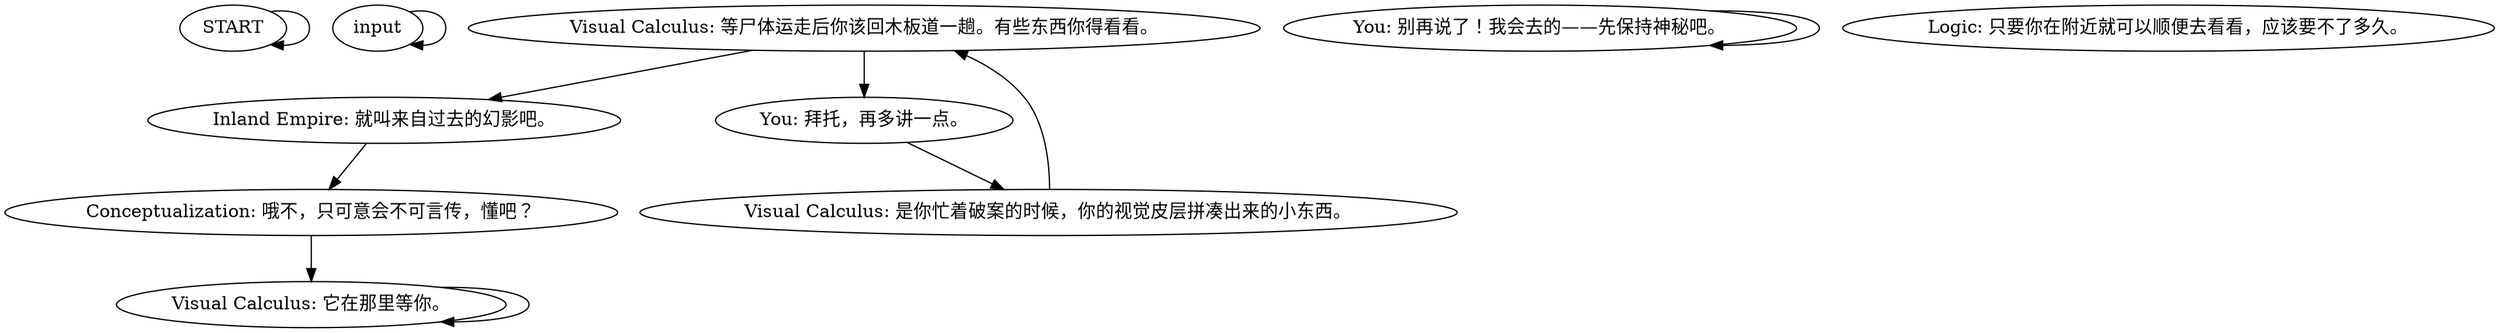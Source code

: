 # Helen - EasterEggs / Pleasure Wheel / Flow – PLAZA ORB / viscal pleasure wheel intro
# Viscal intro after WCW quest not taken
# ==================================================
digraph G {
	  0 [label="START"];
	  1 [label="input"];
	  2 [label="Visual Calculus: 等尸体运走后你该回木板道一趟。有些东西你得看看。"];
	  3 [label="Inland Empire: 就叫来自过去的幻影吧。"];
	  4 [label="You: 别再说了！我会去的——先保持神秘吧。"];
	  5 [label="Visual Calculus: 它在那里等你。"];
	  6 [label="Logic: 只要你在附近就可以顺便去看看，应该要不了多久。"];
	  7 [label="Conceptualization: 哦不，只可意会不可言传，懂吧？"];
	  8 [label="You: 拜托，再多讲一点。"];
	  9 [label="Visual Calculus: 是你忙着破案的时候，你的视觉皮层拼凑出来的小东西。"];
	  0 -> 0
	  1 -> 1
	  2 -> 8
	  2 -> 3
	  3 -> 7
	  4 -> 4
	  5 -> 5
	  7 -> 5
	  8 -> 9
	  9 -> 2
}

